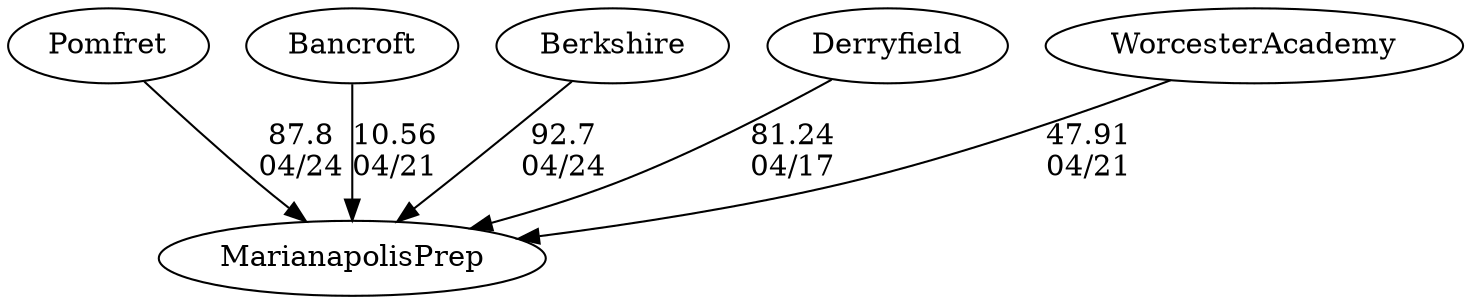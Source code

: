 digraph boys1foursMarianapolisPrep {MarianapolisPrep [URL="boys1foursMarianapolisPrepMarianapolisPrep.html"];Pomfret [URL="boys1foursMarianapolisPrepPomfret.html"];Bancroft [URL="boys1foursMarianapolisPrepBancroft.html"];Berkshire [URL="boys1foursMarianapolisPrepBerkshire.html"];Derryfield [URL="boys1foursMarianapolisPrepDerryfield.html"];WorcesterAcademy [URL="boys1foursMarianapolisPrepWorcesterAcademy.html"];WorcesterAcademy -> MarianapolisPrep[label="47.91
04/21", weight="53", tooltip="NEIRA Boys & Girls Fours,Worcester Academy vs. Bancroft and Marianapolis Prep			
Distance: 1500 meters Conditions: Steady 10-12 mph tail/cross wind throughout the races. Minimal chop. Comments: In the BV2 event, Worcester Academy's BV2 shell placed first and BV3 shell placed second. A friendly mixed Novice 4+ was also held with Bancroft vs. Worcester Academy.
None", URL="https://www.row2k.com/results/resultspage.cfm?UID=DE1377E8919904D6083B1C51335B1F5A&cat=5", random="random"]; 
Bancroft -> MarianapolisPrep[label="10.56
04/21", weight="90", tooltip="NEIRA Boys & Girls Fours,Worcester Academy vs. Bancroft and Marianapolis Prep			
Distance: 1500 meters Conditions: Steady 10-12 mph tail/cross wind throughout the races. Minimal chop. Comments: In the BV2 event, Worcester Academy's BV2 shell placed first and BV3 shell placed second. A friendly mixed Novice 4+ was also held with Bancroft vs. Worcester Academy.
None", URL="https://www.row2k.com/results/resultspage.cfm?UID=DE1377E8919904D6083B1C51335B1F5A&cat=5", random="random"]; 
Derryfield -> MarianapolisPrep[label="81.24
04/17", weight="19", tooltip="NEIRA Boys & Girls Fours,Marianapolis vs. Derryfield			
Distance: 1500m Conditions: Stiff head wind throughout all races, particularly the first 700m. Comments: Thank you, Derryfield, for making the trip down from NH!
None", URL="https://www.row2k.com/results/resultspage.cfm?UID=572A866681F1A29F4BC821412ED10F61&cat=5", random="random"]; 
Berkshire -> MarianapolisPrep[label="92.7
04/24", weight="8", tooltip="NEIRA Boys Fours,Pomfret v. Berkshire, Marianapolis			
Distance: 1500M Conditions: Swirling, gusty winds - 12 to 15MPH, with stronger gusts. Slight tail at the start for first 300 meters, switching to a crossing through 800M mark, then crossing headwind, some strong crossing gusts. Despite the wind, not much chop on the water. Comments: Order of Races, B4, B3, B2, B1 with girls' races in between.
None", URL="https://www.row2k.com/results/resultspage.cfm?UID=F948FF189D877062CEBEAD4C9A9EE5CF&cat=1", random="random"]; 
Pomfret -> MarianapolisPrep[label="87.8
04/24", weight="13", tooltip="NEIRA Boys Fours,Pomfret v. Berkshire, Marianapolis			
Distance: 1500M Conditions: Swirling, gusty winds - 12 to 15MPH, with stronger gusts. Slight tail at the start for first 300 meters, switching to a crossing through 800M mark, then crossing headwind, some strong crossing gusts. Despite the wind, not much chop on the water. Comments: Order of Races, B4, B3, B2, B1 with girls' races in between.
None", URL="https://www.row2k.com/results/resultspage.cfm?UID=F948FF189D877062CEBEAD4C9A9EE5CF&cat=1", random="random"]}